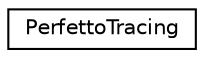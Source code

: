 digraph "Graphical Class Hierarchy"
{
 // LATEX_PDF_SIZE
  edge [fontname="Helvetica",fontsize="10",labelfontname="Helvetica",labelfontsize="10"];
  node [fontname="Helvetica",fontsize="10",shape=record];
  rankdir="LR";
  Node0 [label="PerfettoTracing",height=0.2,width=0.4,color="black", fillcolor="white", style="filled",URL="$classPerfettoTracing.html",tooltip=" "];
}
